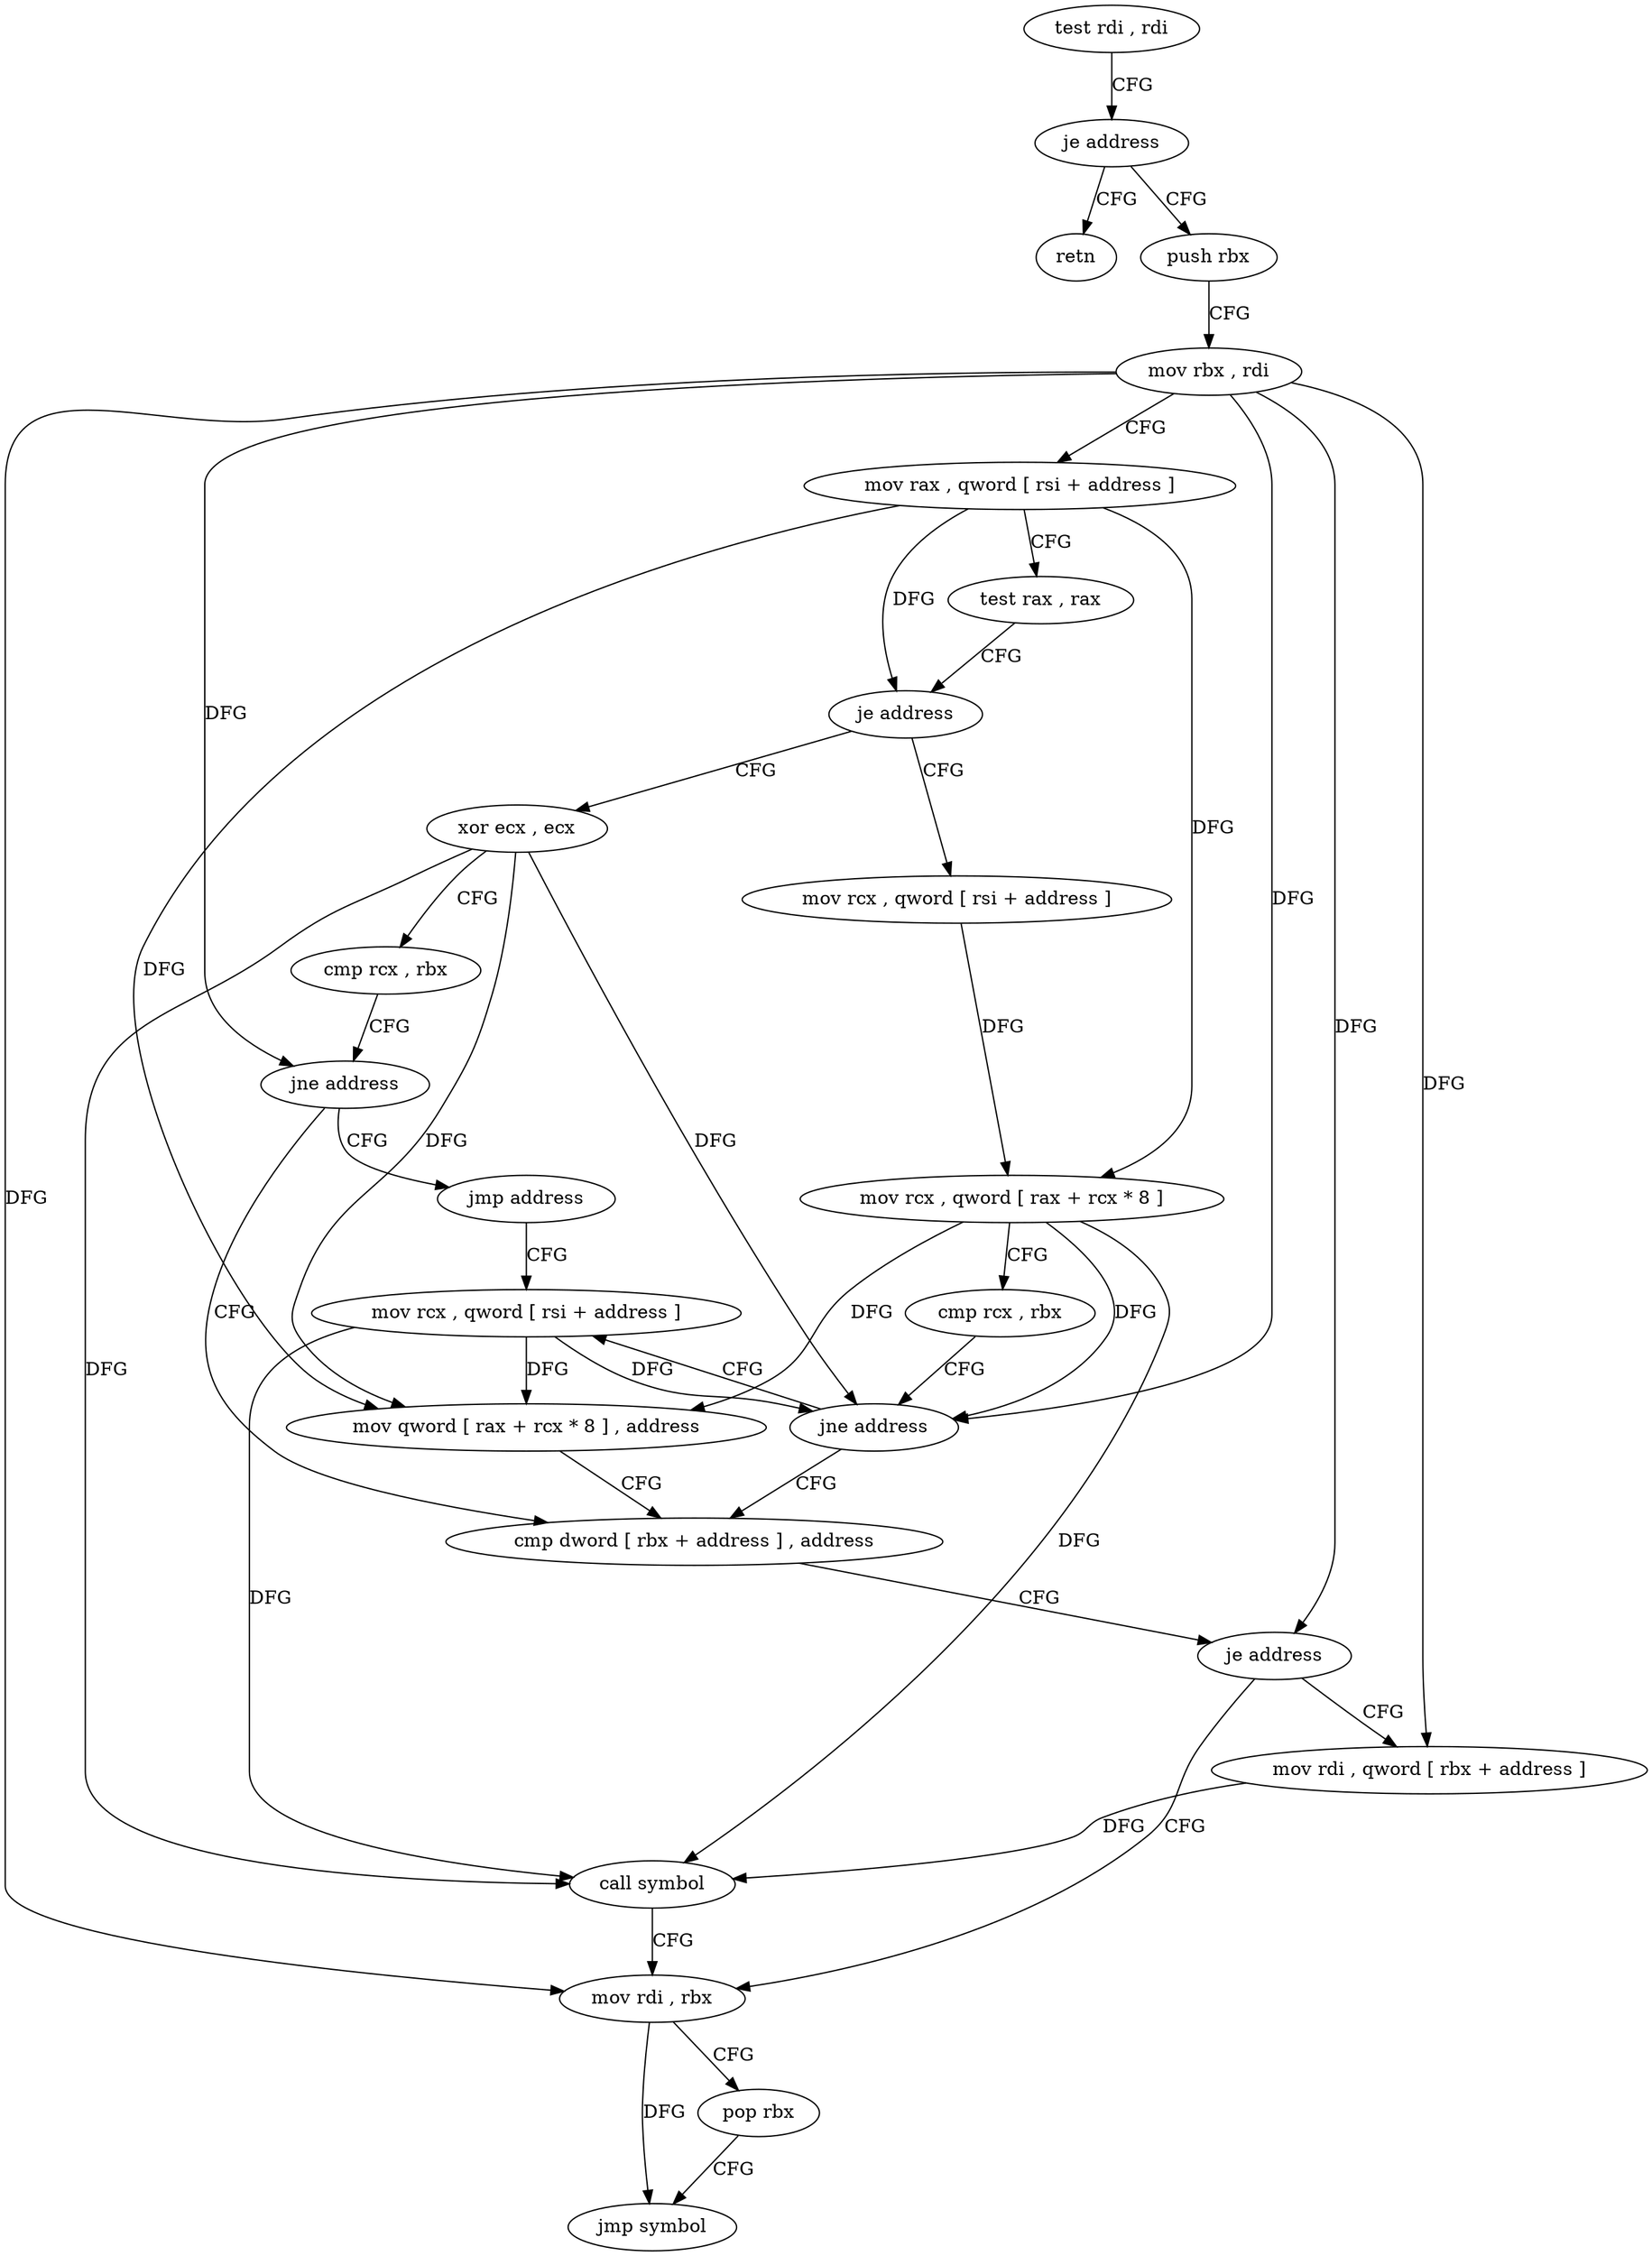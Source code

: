 digraph "func" {
"128016" [label = "test rdi , rdi" ]
"128019" [label = "je address" ]
"128083" [label = "retn" ]
"128021" [label = "push rbx" ]
"128022" [label = "mov rbx , rdi" ]
"128025" [label = "mov rax , qword [ rsi + address ]" ]
"128029" [label = "test rax , rax" ]
"128032" [label = "je address" ]
"128084" [label = "xor ecx , ecx" ]
"128034" [label = "mov rcx , qword [ rsi + address ]" ]
"128086" [label = "cmp rcx , rbx" ]
"128089" [label = "jne address" ]
"128059" [label = "cmp dword [ rbx + address ] , address" ]
"128091" [label = "jmp address" ]
"128038" [label = "mov rcx , qword [ rax + rcx * 8 ]" ]
"128042" [label = "cmp rcx , rbx" ]
"128045" [label = "jne address" ]
"128047" [label = "mov rcx , qword [ rsi + address ]" ]
"128063" [label = "je address" ]
"128074" [label = "mov rdi , rbx" ]
"128065" [label = "mov rdi , qword [ rbx + address ]" ]
"128051" [label = "mov qword [ rax + rcx * 8 ] , address" ]
"128077" [label = "pop rbx" ]
"128078" [label = "jmp symbol" ]
"128069" [label = "call symbol" ]
"128016" -> "128019" [ label = "CFG" ]
"128019" -> "128083" [ label = "CFG" ]
"128019" -> "128021" [ label = "CFG" ]
"128021" -> "128022" [ label = "CFG" ]
"128022" -> "128025" [ label = "CFG" ]
"128022" -> "128089" [ label = "DFG" ]
"128022" -> "128045" [ label = "DFG" ]
"128022" -> "128063" [ label = "DFG" ]
"128022" -> "128074" [ label = "DFG" ]
"128022" -> "128065" [ label = "DFG" ]
"128025" -> "128029" [ label = "CFG" ]
"128025" -> "128032" [ label = "DFG" ]
"128025" -> "128038" [ label = "DFG" ]
"128025" -> "128051" [ label = "DFG" ]
"128029" -> "128032" [ label = "CFG" ]
"128032" -> "128084" [ label = "CFG" ]
"128032" -> "128034" [ label = "CFG" ]
"128084" -> "128086" [ label = "CFG" ]
"128084" -> "128045" [ label = "DFG" ]
"128084" -> "128051" [ label = "DFG" ]
"128084" -> "128069" [ label = "DFG" ]
"128034" -> "128038" [ label = "DFG" ]
"128086" -> "128089" [ label = "CFG" ]
"128089" -> "128059" [ label = "CFG" ]
"128089" -> "128091" [ label = "CFG" ]
"128059" -> "128063" [ label = "CFG" ]
"128091" -> "128047" [ label = "CFG" ]
"128038" -> "128042" [ label = "CFG" ]
"128038" -> "128045" [ label = "DFG" ]
"128038" -> "128051" [ label = "DFG" ]
"128038" -> "128069" [ label = "DFG" ]
"128042" -> "128045" [ label = "CFG" ]
"128045" -> "128059" [ label = "CFG" ]
"128045" -> "128047" [ label = "CFG" ]
"128047" -> "128051" [ label = "DFG" ]
"128047" -> "128045" [ label = "DFG" ]
"128047" -> "128069" [ label = "DFG" ]
"128063" -> "128074" [ label = "CFG" ]
"128063" -> "128065" [ label = "CFG" ]
"128074" -> "128077" [ label = "CFG" ]
"128074" -> "128078" [ label = "DFG" ]
"128065" -> "128069" [ label = "DFG" ]
"128051" -> "128059" [ label = "CFG" ]
"128077" -> "128078" [ label = "CFG" ]
"128069" -> "128074" [ label = "CFG" ]
}
